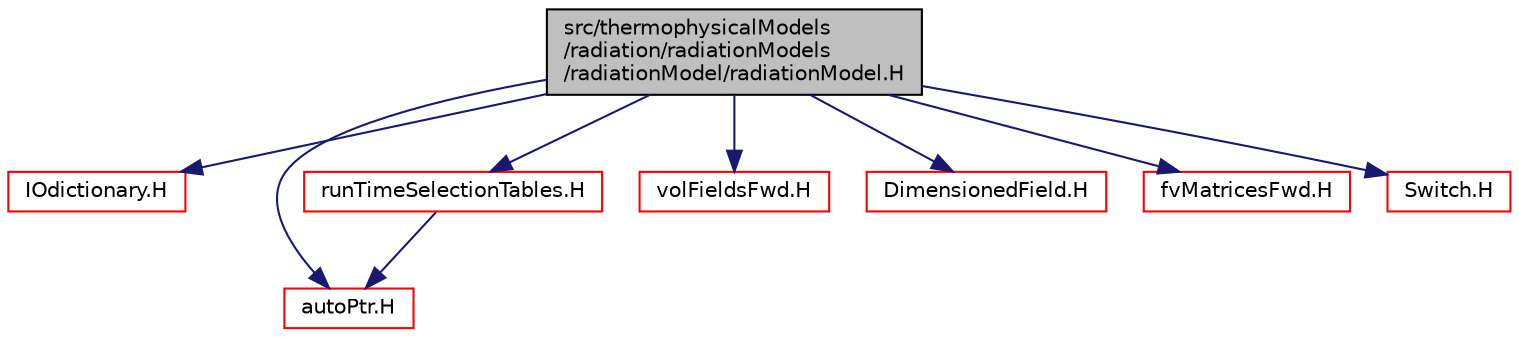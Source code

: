 digraph "src/thermophysicalModels/radiation/radiationModels/radiationModel/radiationModel.H"
{
  bgcolor="transparent";
  edge [fontname="Helvetica",fontsize="10",labelfontname="Helvetica",labelfontsize="10"];
  node [fontname="Helvetica",fontsize="10",shape=record];
  Node1 [label="src/thermophysicalModels\l/radiation/radiationModels\l/radiationModel/radiationModel.H",height=0.2,width=0.4,color="black", fillcolor="grey75", style="filled", fontcolor="black"];
  Node1 -> Node2 [color="midnightblue",fontsize="10",style="solid",fontname="Helvetica"];
  Node2 [label="IOdictionary.H",height=0.2,width=0.4,color="red",URL="$a07706.html"];
  Node1 -> Node3 [color="midnightblue",fontsize="10",style="solid",fontname="Helvetica"];
  Node3 [label="autoPtr.H",height=0.2,width=0.4,color="red",URL="$a08395.html"];
  Node1 -> Node4 [color="midnightblue",fontsize="10",style="solid",fontname="Helvetica"];
  Node4 [label="runTimeSelectionTables.H",height=0.2,width=0.4,color="red",URL="$a07789.html",tooltip="Macros to ease declaration of run-time selection tables. "];
  Node4 -> Node3 [color="midnightblue",fontsize="10",style="solid",fontname="Helvetica"];
  Node1 -> Node5 [color="midnightblue",fontsize="10",style="solid",fontname="Helvetica"];
  Node5 [label="volFieldsFwd.H",height=0.2,width=0.4,color="red",URL="$a05555.html"];
  Node1 -> Node6 [color="midnightblue",fontsize="10",style="solid",fontname="Helvetica"];
  Node6 [label="DimensionedField.H",height=0.2,width=0.4,color="red",URL="$a07836.html"];
  Node1 -> Node7 [color="midnightblue",fontsize="10",style="solid",fontname="Helvetica"];
  Node7 [label="fvMatricesFwd.H",height=0.2,width=0.4,color="red",URL="$a05730.html",tooltip="Forward declarations of fvMatrix specializations. "];
  Node1 -> Node8 [color="midnightblue",fontsize="10",style="solid",fontname="Helvetica"];
  Node8 [label="Switch.H",height=0.2,width=0.4,color="red",URL="$a08755.html"];
}
